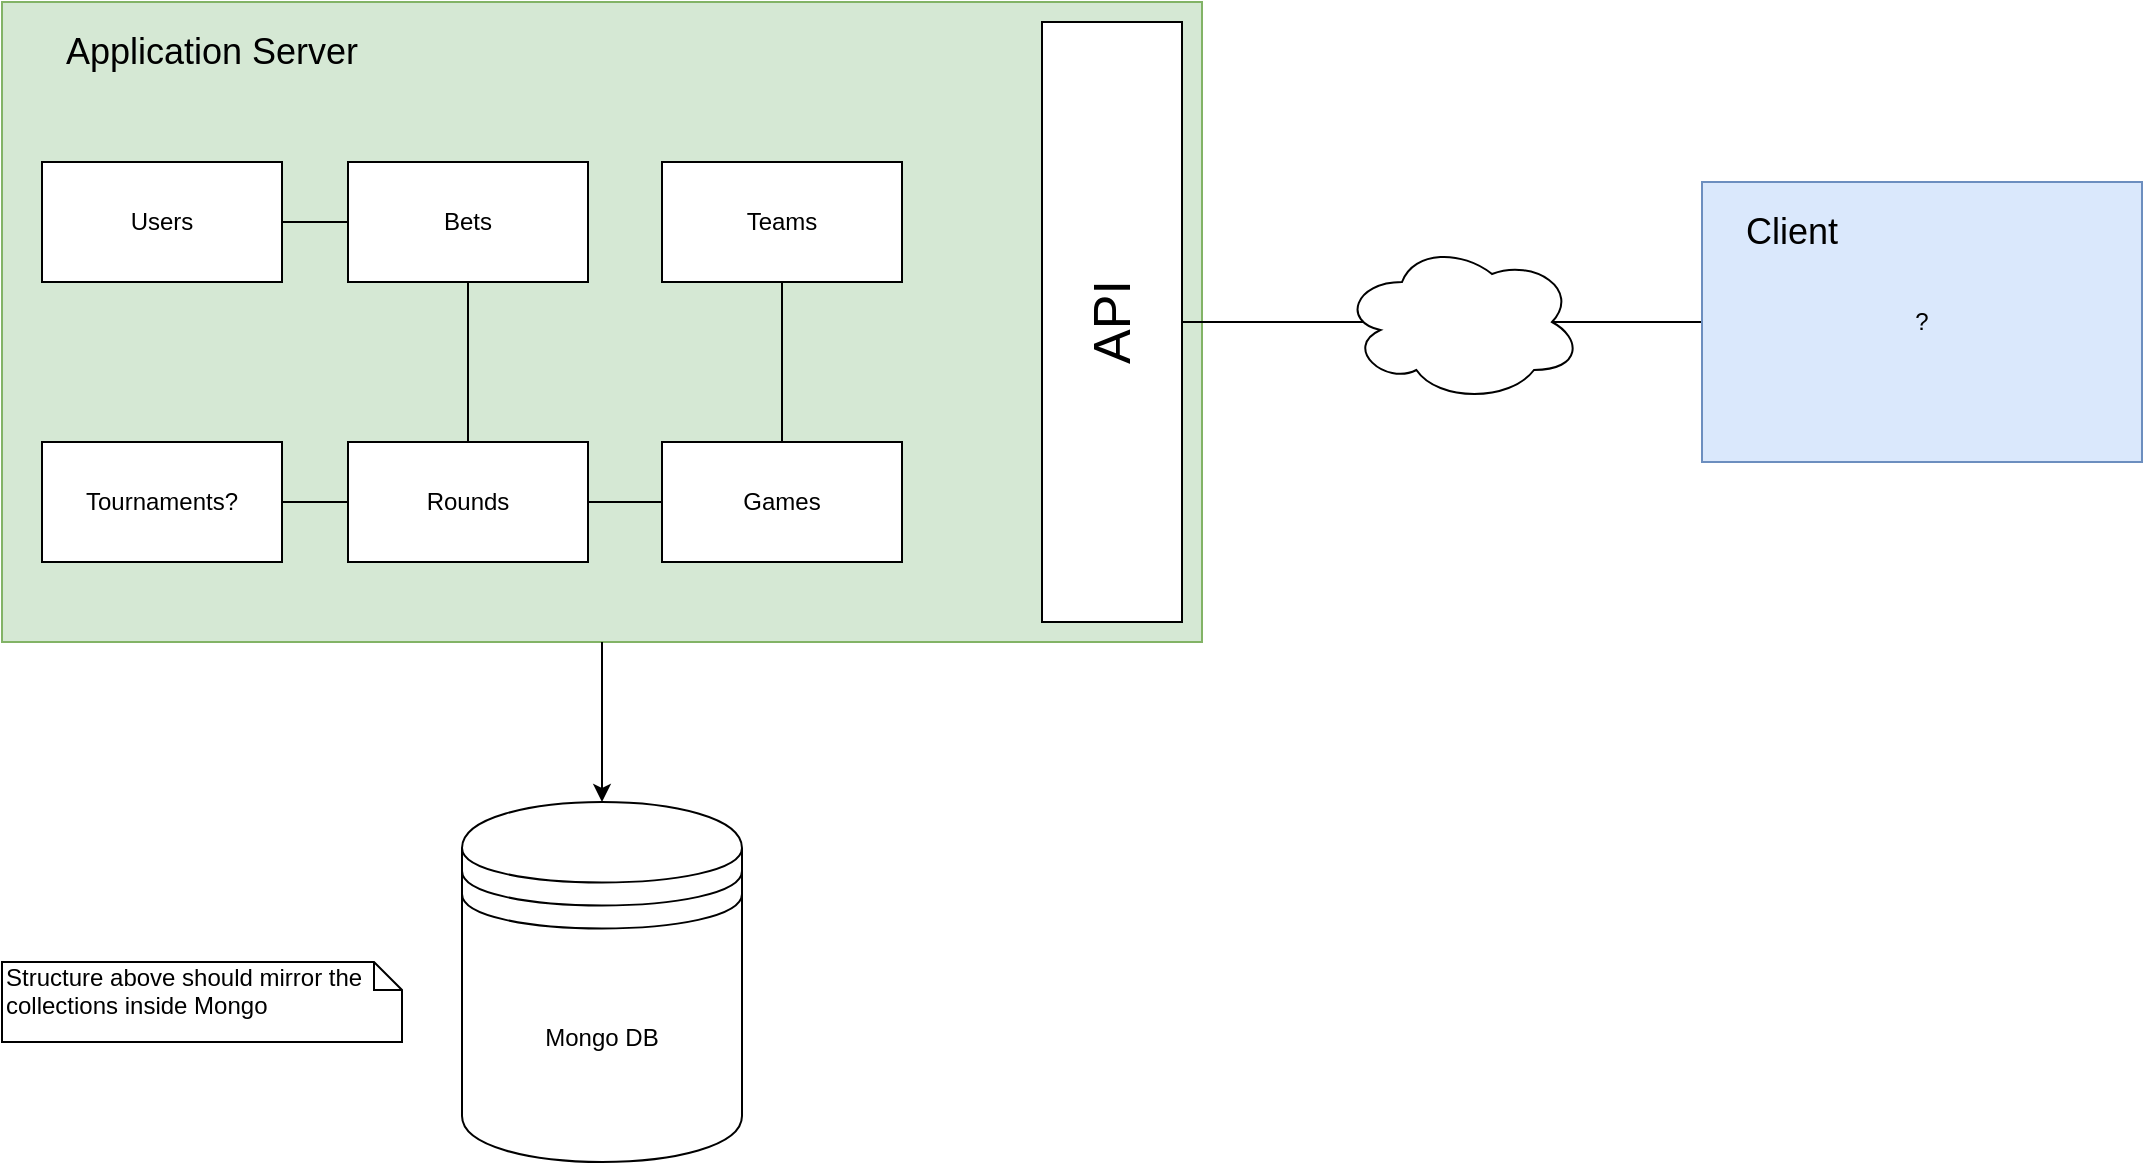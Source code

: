 <mxfile version="11.3.0" type="github" pages="1"><diagram id="4PQlV5KjicCbEi5doJnt" name="Page-1"><mxGraphModel dx="1408" dy="791" grid="1" gridSize="10" guides="1" tooltips="1" connect="1" arrows="1" fold="1" page="1" pageScale="1" pageWidth="827" pageHeight="1169" math="0" shadow="0"><root><mxCell id="0"/><mxCell id="1" parent="0"/><mxCell id="JcI6wTAvasoHivIVacxv-18" value="" style="group" vertex="1" connectable="0" parent="1"><mxGeometry x="80" y="40" width="600" height="320" as="geometry"/></mxCell><mxCell id="JcI6wTAvasoHivIVacxv-1" value="" style="rounded=0;whiteSpace=wrap;html=1;fillColor=#d5e8d4;strokeColor=#82b366;" vertex="1" parent="JcI6wTAvasoHivIVacxv-18"><mxGeometry width="600" height="320" as="geometry"/></mxCell><mxCell id="JcI6wTAvasoHivIVacxv-2" value="&lt;font style=&quot;font-size: 18px&quot;&gt;Application Server&lt;/font&gt;" style="text;html=1;strokeColor=none;fillColor=none;align=center;verticalAlign=middle;whiteSpace=wrap;rounded=0;" vertex="1" parent="JcI6wTAvasoHivIVacxv-18"><mxGeometry width="210" height="50" as="geometry"/></mxCell><mxCell id="JcI6wTAvasoHivIVacxv-6" value="" style="edgeStyle=orthogonalEdgeStyle;rounded=0;orthogonalLoop=1;jettySize=auto;html=1;entryX=0.5;entryY=0;entryDx=0;entryDy=0;" edge="1" parent="1" source="JcI6wTAvasoHivIVacxv-1" target="JcI6wTAvasoHivIVacxv-7"><mxGeometry relative="1" as="geometry"><mxPoint x="380" y="440" as="targetPoint"/></mxGeometry></mxCell><mxCell id="XAxOhPC1QgyY42pNxD-D-3" value="" style="edgeStyle=orthogonalEdgeStyle;rounded=0;orthogonalLoop=1;jettySize=auto;html=1;endArrow=none;endFill=0;" parent="1" source="XAxOhPC1QgyY42pNxD-D-1" target="XAxOhPC1QgyY42pNxD-D-2" edge="1"><mxGeometry relative="1" as="geometry"/></mxCell><mxCell id="XAxOhPC1QgyY42pNxD-D-1" value="Users" style="rounded=0;whiteSpace=wrap;html=1;" parent="1" vertex="1"><mxGeometry x="100" y="120" width="120" height="60" as="geometry"/></mxCell><mxCell id="XAxOhPC1QgyY42pNxD-D-5" value="" style="edgeStyle=orthogonalEdgeStyle;rounded=0;orthogonalLoop=1;jettySize=auto;html=1;endArrow=none;endFill=0;" parent="1" source="XAxOhPC1QgyY42pNxD-D-2" target="XAxOhPC1QgyY42pNxD-D-4" edge="1"><mxGeometry relative="1" as="geometry"/></mxCell><mxCell id="XAxOhPC1QgyY42pNxD-D-2" value="Bets" style="rounded=0;whiteSpace=wrap;html=1;" parent="1" vertex="1"><mxGeometry x="253" y="120" width="120" height="60" as="geometry"/></mxCell><mxCell id="XAxOhPC1QgyY42pNxD-D-7" value="" style="edgeStyle=orthogonalEdgeStyle;rounded=0;orthogonalLoop=1;jettySize=auto;html=1;endArrow=none;endFill=0;" parent="1" source="XAxOhPC1QgyY42pNxD-D-4" target="XAxOhPC1QgyY42pNxD-D-6" edge="1"><mxGeometry relative="1" as="geometry"/></mxCell><mxCell id="XAxOhPC1QgyY42pNxD-D-9" value="" style="edgeStyle=orthogonalEdgeStyle;rounded=0;orthogonalLoop=1;jettySize=auto;html=1;endArrow=none;endFill=0;" parent="1" source="XAxOhPC1QgyY42pNxD-D-4" target="XAxOhPC1QgyY42pNxD-D-8" edge="1"><mxGeometry relative="1" as="geometry"/></mxCell><mxCell id="XAxOhPC1QgyY42pNxD-D-4" value="Rounds" style="rounded=0;whiteSpace=wrap;html=1;" parent="1" vertex="1"><mxGeometry x="253" y="260" width="120" height="60" as="geometry"/></mxCell><mxCell id="XAxOhPC1QgyY42pNxD-D-8" value="Games" style="rounded=0;whiteSpace=wrap;html=1;" parent="1" vertex="1"><mxGeometry x="410" y="260" width="120" height="60" as="geometry"/></mxCell><mxCell id="JcI6wTAvasoHivIVacxv-12" style="edgeStyle=orthogonalEdgeStyle;rounded=0;orthogonalLoop=1;jettySize=auto;html=1;exitX=0.5;exitY=1;exitDx=0;exitDy=0;endArrow=none;endFill=0;" edge="1" parent="1" source="XAxOhPC1QgyY42pNxD-D-10" target="XAxOhPC1QgyY42pNxD-D-8"><mxGeometry relative="1" as="geometry"/></mxCell><mxCell id="XAxOhPC1QgyY42pNxD-D-10" value="Teams" style="rounded=0;whiteSpace=wrap;html=1;" parent="1" vertex="1"><mxGeometry x="410" y="120" width="120" height="60" as="geometry"/></mxCell><mxCell id="XAxOhPC1QgyY42pNxD-D-6" value="Tournaments?" style="rounded=0;whiteSpace=wrap;html=1;" parent="1" vertex="1"><mxGeometry x="100" y="260" width="120" height="60" as="geometry"/></mxCell><mxCell id="JcI6wTAvasoHivIVacxv-7" value="Mongo DB" style="shape=datastore;whiteSpace=wrap;html=1;" vertex="1" parent="1"><mxGeometry x="310" y="440" width="140" height="180" as="geometry"/></mxCell><mxCell id="JcI6wTAvasoHivIVacxv-8" value="Structure above should mirror the collections inside Mongo" style="shape=note;whiteSpace=wrap;html=1;size=14;verticalAlign=top;align=left;spacingTop=-6;" vertex="1" parent="1"><mxGeometry x="80" y="520" width="200" height="40" as="geometry"/></mxCell><mxCell id="JcI6wTAvasoHivIVacxv-17" style="edgeStyle=orthogonalEdgeStyle;rounded=0;orthogonalLoop=1;jettySize=auto;html=1;exitX=1;exitY=0.5;exitDx=0;exitDy=0;entryX=0;entryY=0.5;entryDx=0;entryDy=0;endArrow=none;endFill=0;fontSize=26;" edge="1" parent="1" source="JcI6wTAvasoHivIVacxv-16" target="JcI6wTAvasoHivIVacxv-9"><mxGeometry relative="1" as="geometry"/></mxCell><mxCell id="JcI6wTAvasoHivIVacxv-16" value="API" style="rounded=0;whiteSpace=wrap;html=1;horizontal=0;fontSize=26;" vertex="1" parent="1"><mxGeometry x="600" y="50" width="70" height="300" as="geometry"/></mxCell><mxCell id="JcI6wTAvasoHivIVacxv-19" value="" style="group" vertex="1" connectable="0" parent="1"><mxGeometry x="930" y="130" width="220" height="140" as="geometry"/></mxCell><mxCell id="JcI6wTAvasoHivIVacxv-9" value="?" style="rounded=0;whiteSpace=wrap;html=1;fillColor=#dae8fc;strokeColor=#6c8ebf;" vertex="1" parent="JcI6wTAvasoHivIVacxv-19"><mxGeometry width="220" height="140" as="geometry"/></mxCell><mxCell id="JcI6wTAvasoHivIVacxv-11" value="&lt;font style=&quot;font-size: 18px&quot;&gt;Client&lt;/font&gt;" style="text;html=1;strokeColor=none;fillColor=none;align=center;verticalAlign=middle;whiteSpace=wrap;rounded=0;" vertex="1" parent="JcI6wTAvasoHivIVacxv-19"><mxGeometry width="90" height="50" as="geometry"/></mxCell><mxCell id="JcI6wTAvasoHivIVacxv-20" value="" style="ellipse;shape=cloud;whiteSpace=wrap;html=1;fontSize=26;" vertex="1" parent="1"><mxGeometry x="750" y="160" width="120" height="80" as="geometry"/></mxCell></root></mxGraphModel></diagram></mxfile>